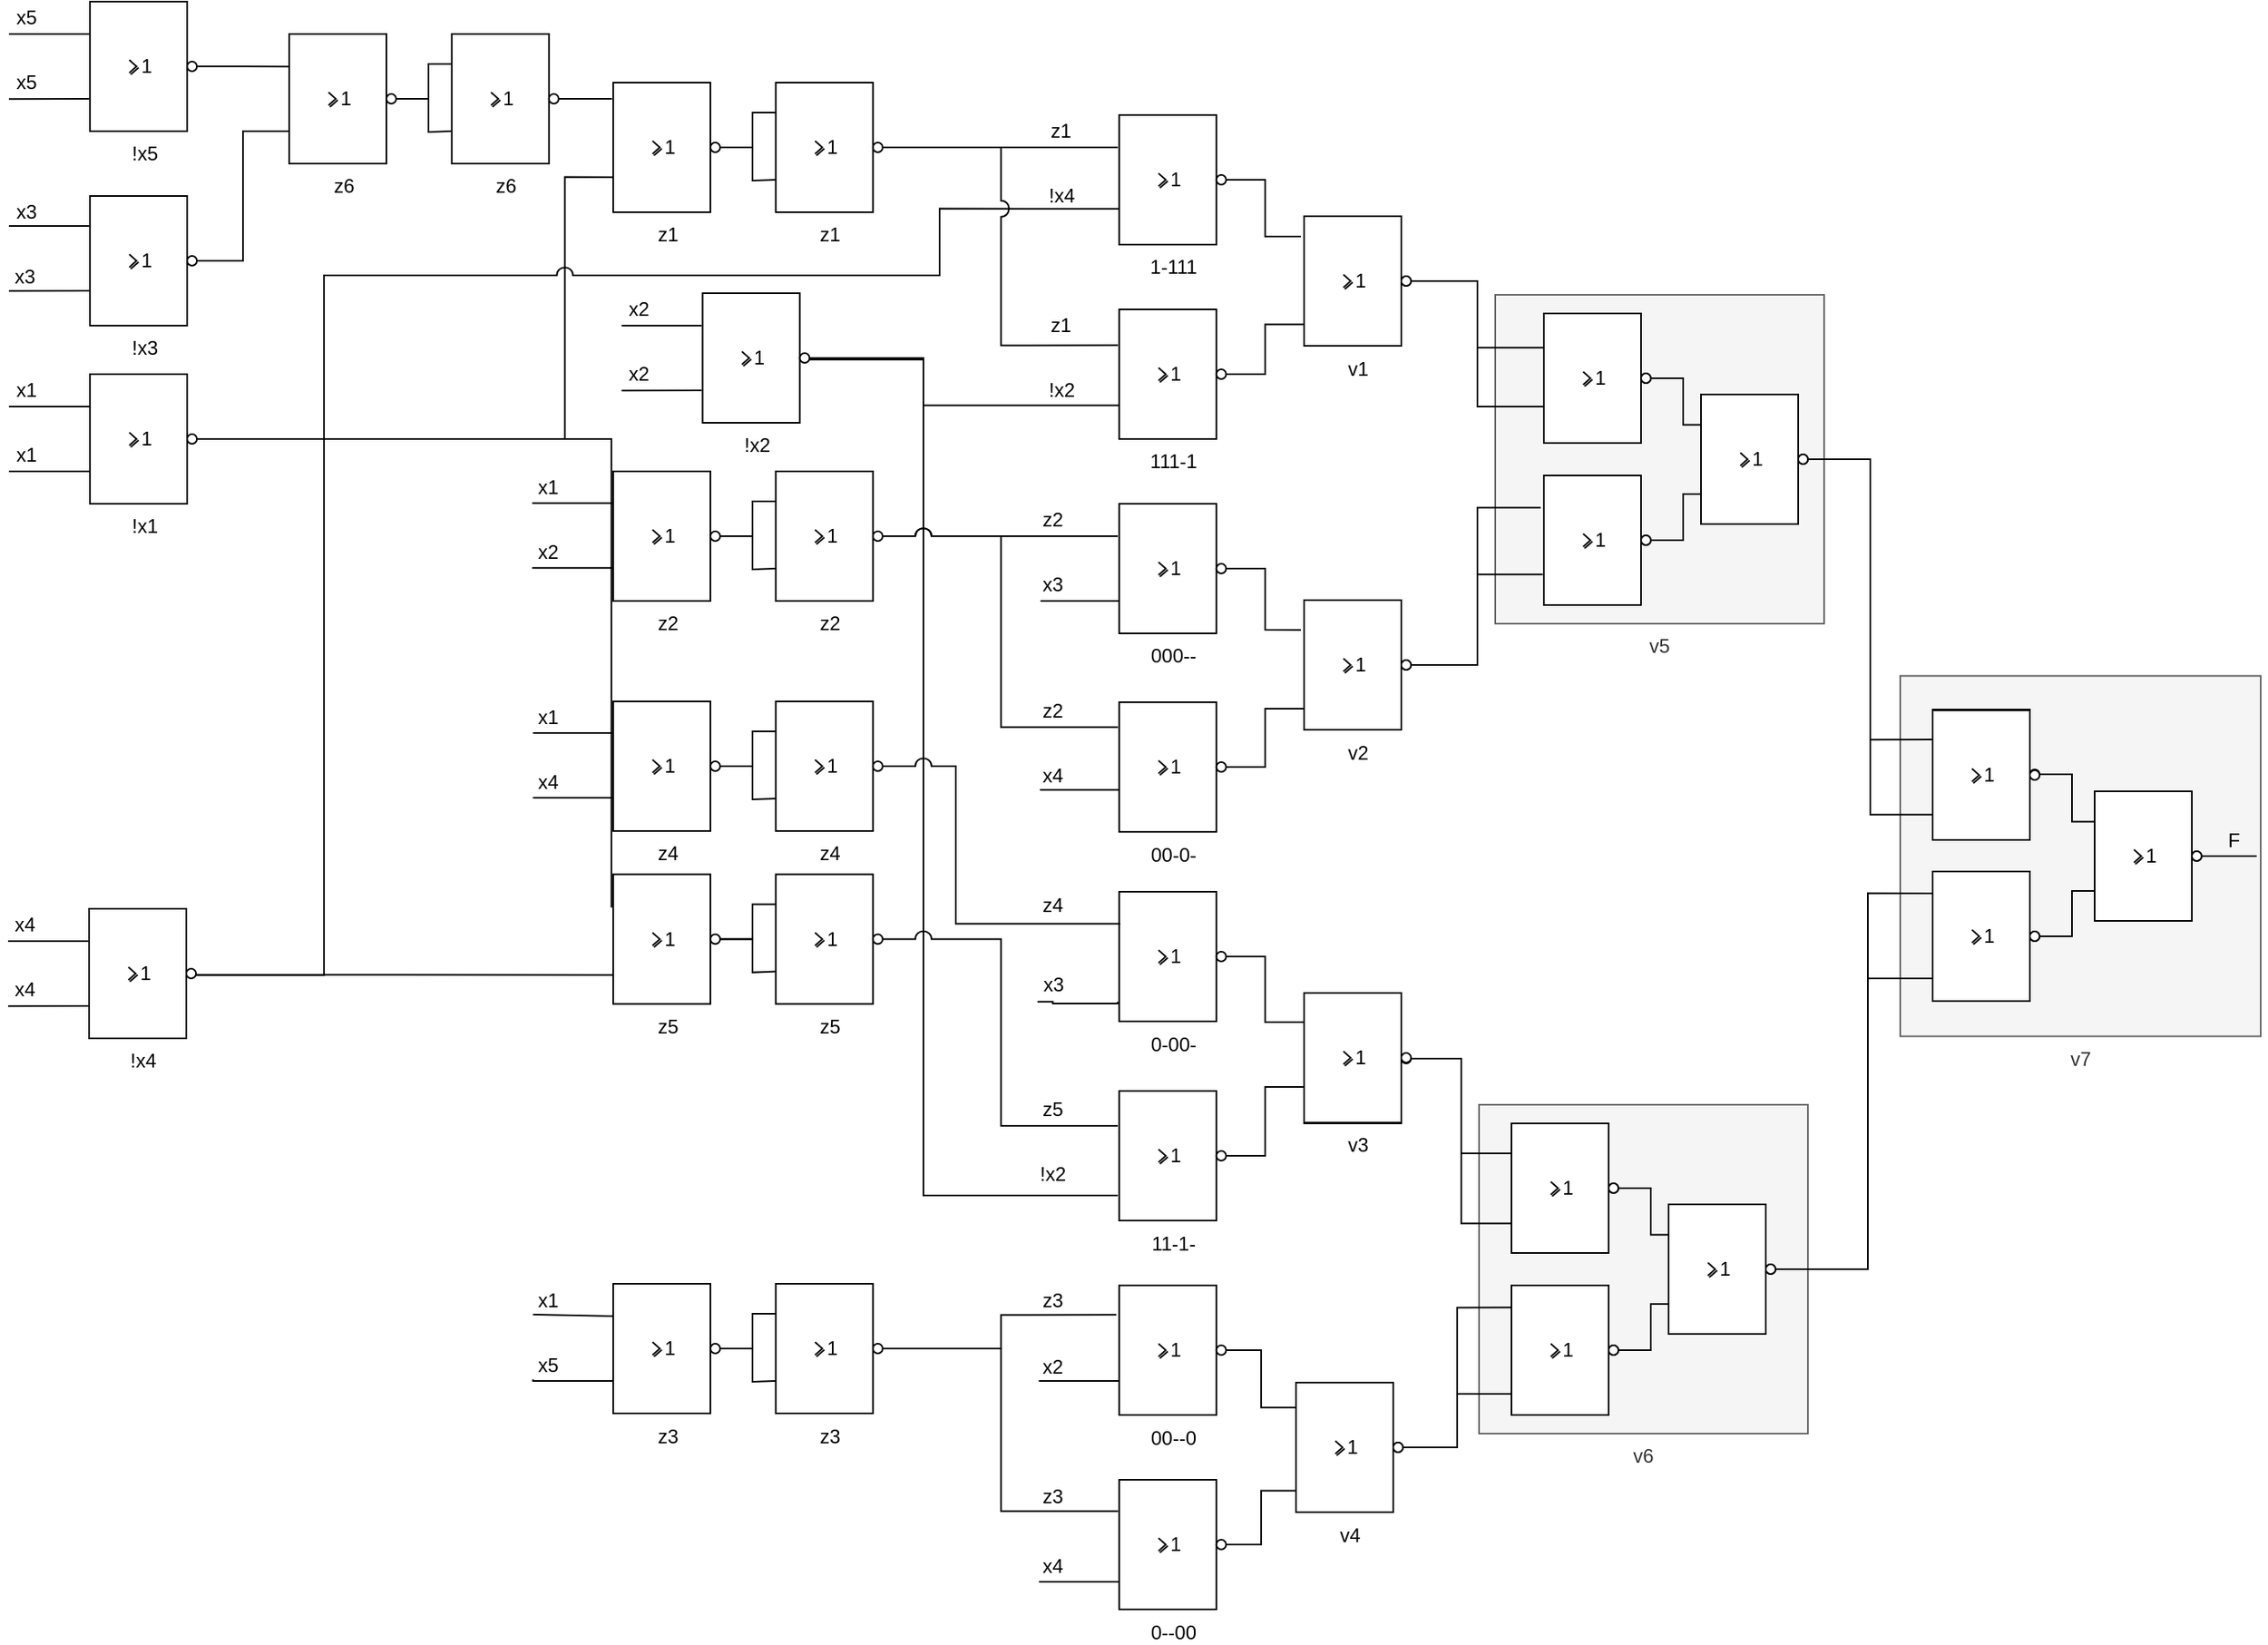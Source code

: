 <mxfile version="12.4.2" type="device" pages="1"><diagram id="nAmW9UyTiqPCp1huqP4M" name="Page-1"><mxGraphModel dx="2011" dy="2358" grid="1" gridSize="10" guides="1" tooltips="1" connect="1" arrows="1" fold="1" page="1" pageScale="1" pageWidth="827" pageHeight="1169" math="0" shadow="0"><root><mxCell id="0"/><mxCell id="1" parent="0"/><mxCell id="JnvSQck_bT0vdcgMFfWT-290" value="v5" style="whiteSpace=wrap;html=1;aspect=fixed;fillColor=#f5f5f5;strokeColor=#666666;fontColor=#333333;verticalAlign=top;labelPosition=center;verticalLabelPosition=bottom;align=center;" parent="1" vertex="1"><mxGeometry x="983" y="-909" width="203" height="203" as="geometry"/></mxCell><mxCell id="JnvSQck_bT0vdcgMFfWT-289" value="v6" style="whiteSpace=wrap;html=1;aspect=fixed;fillColor=#f5f5f5;strokeColor=#666666;fontColor=#333333;verticalAlign=top;labelPosition=center;verticalLabelPosition=bottom;align=center;" parent="1" vertex="1"><mxGeometry x="973" y="-409" width="203" height="203" as="geometry"/></mxCell><mxCell id="JnvSQck_bT0vdcgMFfWT-288" value="v7" style="whiteSpace=wrap;html=1;aspect=fixed;fillColor=#f5f5f5;strokeColor=#666666;fontColor=#333333;verticalAlign=top;labelPosition=center;verticalLabelPosition=bottom;align=center;" parent="1" vertex="1"><mxGeometry x="1233" y="-673.75" width="222.5" height="222.5" as="geometry"/></mxCell><mxCell id="qziYhwcTETzCIskbmNsy-12" style="edgeStyle=orthogonalEdgeStyle;rounded=0;orthogonalLoop=1;jettySize=auto;html=1;exitX=1;exitY=0.5;exitDx=0;exitDy=0;exitPerimeter=0;entryX=-0.002;entryY=0.729;entryDx=0;entryDy=0;entryPerimeter=0;endArrow=none;endFill=0;" parent="1" source="JnvSQck_bT0vdcgMFfWT-1" target="qziYhwcTETzCIskbmNsy-7" edge="1"><mxGeometry relative="1" as="geometry"><Array as="points"><mxPoint x="408.72" y="-820"/><mxPoint x="408.72" y="-982"/></Array></mxGeometry></mxCell><mxCell id="qziYhwcTETzCIskbmNsy-49" style="edgeStyle=orthogonalEdgeStyle;rounded=0;orthogonalLoop=1;jettySize=auto;html=1;exitX=1;exitY=0.5;exitDx=0;exitDy=0;exitPerimeter=0;entryX=-0.017;entryY=0.257;entryDx=0;entryDy=0;entryPerimeter=0;endArrow=none;endFill=0;jumpStyle=arc;jumpSize=10;" parent="1" source="JnvSQck_bT0vdcgMFfWT-1" target="qziYhwcTETzCIskbmNsy-32" edge="1"><mxGeometry relative="1" as="geometry"/></mxCell><mxCell id="JnvSQck_bT0vdcgMFfWT-1" value="!x1" style="verticalLabelPosition=bottom;shadow=0;dashed=0;align=center;html=1;verticalAlign=top;shape=mxgraph.electrical.iec_logic_gates.nor;" parent="1" vertex="1"><mxGeometry x="115.54" y="-860" width="66" height="80" as="geometry"/></mxCell><mxCell id="qziYhwcTETzCIskbmNsy-53" style="edgeStyle=orthogonalEdgeStyle;rounded=0;jumpStyle=arc;jumpSize=10;orthogonalLoop=1;jettySize=auto;html=1;entryX=0.032;entryY=0.741;entryDx=0;entryDy=0;entryPerimeter=0;endArrow=none;endFill=0;" parent="1" source="JnvSQck_bT0vdcgMFfWT-2" target="JnvSQck_bT0vdcgMFfWT-105" edge="1"><mxGeometry relative="1" as="geometry"><Array as="points"><mxPoint x="630" y="-869"/><mxPoint x="630" y="-841"/></Array></mxGeometry></mxCell><mxCell id="qziYhwcTETzCIskbmNsy-61" style="edgeStyle=orthogonalEdgeStyle;rounded=0;jumpStyle=arc;jumpSize=10;orthogonalLoop=1;jettySize=auto;html=1;entryX=-0.013;entryY=0.806;entryDx=0;entryDy=0;entryPerimeter=0;endArrow=none;endFill=0;" parent="1" source="JnvSQck_bT0vdcgMFfWT-2" target="JnvSQck_bT0vdcgMFfWT-128" edge="1"><mxGeometry relative="1" as="geometry"><Array as="points"><mxPoint x="630" y="-870"/><mxPoint x="630" y="-353"/></Array></mxGeometry></mxCell><mxCell id="JnvSQck_bT0vdcgMFfWT-2" value="!x2" style="verticalLabelPosition=bottom;shadow=0;dashed=0;align=center;html=1;verticalAlign=top;shape=mxgraph.electrical.iec_logic_gates.nor;" parent="1" vertex="1"><mxGeometry x="493.71" y="-910" width="66" height="80" as="geometry"/></mxCell><mxCell id="qziYhwcTETzCIskbmNsy-11" style="edgeStyle=orthogonalEdgeStyle;rounded=0;orthogonalLoop=1;jettySize=auto;html=1;entryX=0.003;entryY=0.75;entryDx=0;entryDy=0;entryPerimeter=0;endArrow=none;endFill=0;" parent="1" source="JnvSQck_bT0vdcgMFfWT-3" target="qziYhwcTETzCIskbmNsy-3" edge="1"><mxGeometry relative="1" as="geometry"/></mxCell><mxCell id="JnvSQck_bT0vdcgMFfWT-3" value="!x3" style="verticalLabelPosition=bottom;shadow=0;dashed=0;align=center;html=1;verticalAlign=top;shape=mxgraph.electrical.iec_logic_gates.nor;" parent="1" vertex="1"><mxGeometry x="115.54" y="-970" width="66" height="80" as="geometry"/></mxCell><mxCell id="qziYhwcTETzCIskbmNsy-48" style="edgeStyle=orthogonalEdgeStyle;rounded=0;orthogonalLoop=1;jettySize=auto;html=1;entryX=0.01;entryY=0.776;entryDx=0;entryDy=0;entryPerimeter=0;endArrow=none;endFill=0;" parent="1" source="JnvSQck_bT0vdcgMFfWT-4" target="qziYhwcTETzCIskbmNsy-32" edge="1"><mxGeometry relative="1" as="geometry"><Array as="points"><mxPoint x="309.72" y="-490"/></Array></mxGeometry></mxCell><mxCell id="qziYhwcTETzCIskbmNsy-51" style="edgeStyle=orthogonalEdgeStyle;rounded=0;jumpStyle=arc;jumpSize=10;orthogonalLoop=1;jettySize=auto;html=1;entryX=0.011;entryY=0.723;entryDx=0;entryDy=0;entryPerimeter=0;endArrow=none;endFill=0;" parent="1" source="JnvSQck_bT0vdcgMFfWT-4" target="JnvSQck_bT0vdcgMFfWT-99" edge="1"><mxGeometry relative="1" as="geometry"><Array as="points"><mxPoint x="260" y="-489"/><mxPoint x="260" y="-921"/><mxPoint x="640" y="-921"/><mxPoint x="640" y="-962"/></Array></mxGeometry></mxCell><mxCell id="JnvSQck_bT0vdcgMFfWT-4" value="!x4" style="verticalLabelPosition=bottom;shadow=0;dashed=0;align=center;html=1;verticalAlign=top;shape=mxgraph.electrical.iec_logic_gates.nor;" parent="1" vertex="1"><mxGeometry x="115.0" y="-530" width="66" height="80" as="geometry"/></mxCell><mxCell id="qziYhwcTETzCIskbmNsy-10" style="edgeStyle=orthogonalEdgeStyle;rounded=0;orthogonalLoop=1;jettySize=auto;html=1;entryX=0.004;entryY=0.251;entryDx=0;entryDy=0;entryPerimeter=0;endArrow=none;endFill=0;" parent="1" source="JnvSQck_bT0vdcgMFfWT-5" target="qziYhwcTETzCIskbmNsy-3" edge="1"><mxGeometry relative="1" as="geometry"/></mxCell><mxCell id="JnvSQck_bT0vdcgMFfWT-5" value="!x5" style="verticalLabelPosition=bottom;shadow=0;dashed=0;align=center;html=1;verticalAlign=top;shape=mxgraph.electrical.iec_logic_gates.nor;" parent="1" vertex="1"><mxGeometry x="115.54" y="-1090" width="66" height="80" as="geometry"/></mxCell><mxCell id="JnvSQck_bT0vdcgMFfWT-6" style="edgeStyle=orthogonalEdgeStyle;rounded=0;jumpStyle=arc;jumpSize=20;orthogonalLoop=1;jettySize=auto;html=1;endArrow=none;endFill=0;" parent="1" edge="1"><mxGeometry relative="1" as="geometry"><mxPoint x="65.54" y="-840" as="targetPoint"/><Array as="points"><mxPoint x="75.54" y="-840"/></Array><mxPoint x="115.54" y="-840" as="sourcePoint"/></mxGeometry></mxCell><mxCell id="JnvSQck_bT0vdcgMFfWT-7" value="x1" style="text;html=1;align=center;verticalAlign=middle;resizable=0;points=[];;autosize=1;" parent="1" vertex="1"><mxGeometry x="60.54" y="-860" width="30" height="20" as="geometry"/></mxCell><mxCell id="JnvSQck_bT0vdcgMFfWT-8" style="edgeStyle=orthogonalEdgeStyle;rounded=0;jumpStyle=arc;jumpSize=20;orthogonalLoop=1;jettySize=auto;html=1;endArrow=none;endFill=0;startArrow=none;startFill=0;" parent="1" edge="1"><mxGeometry relative="1" as="geometry"><mxPoint x="65.54" y="-800" as="targetPoint"/><mxPoint x="115.54" y="-800" as="sourcePoint"/><Array as="points"><mxPoint x="115.54" y="-800"/><mxPoint x="65.54" y="-800"/></Array></mxGeometry></mxCell><mxCell id="JnvSQck_bT0vdcgMFfWT-9" value="x1" style="text;html=1;align=center;verticalAlign=middle;resizable=0;points=[];;autosize=1;" parent="1" vertex="1"><mxGeometry x="60.54" y="-820" width="30" height="20" as="geometry"/></mxCell><mxCell id="JnvSQck_bT0vdcgMFfWT-10" style="edgeStyle=orthogonalEdgeStyle;rounded=0;jumpStyle=arc;jumpSize=20;orthogonalLoop=1;jettySize=auto;html=1;endArrow=none;endFill=0;" parent="1" edge="1"><mxGeometry relative="1" as="geometry"><mxPoint x="443.706" y="-889.941" as="targetPoint"/><Array as="points"><mxPoint x="453.53" y="-890"/></Array><mxPoint x="493.118" y="-889.941" as="sourcePoint"/></mxGeometry></mxCell><mxCell id="JnvSQck_bT0vdcgMFfWT-11" value="x2" style="text;html=1;align=center;verticalAlign=middle;resizable=0;points=[];;autosize=1;" parent="1" vertex="1"><mxGeometry x="438.53" y="-910" width="30" height="20" as="geometry"/></mxCell><mxCell id="JnvSQck_bT0vdcgMFfWT-12" style="edgeStyle=orthogonalEdgeStyle;rounded=0;jumpStyle=arc;jumpSize=20;orthogonalLoop=1;jettySize=auto;html=1;endArrow=none;endFill=0;startArrow=none;startFill=0;" parent="1" edge="1"><mxGeometry relative="1" as="geometry"><mxPoint x="443.706" y="-849.941" as="targetPoint"/><mxPoint x="493.118" y="-849.941" as="sourcePoint"/><Array as="points"><mxPoint x="493.53" y="-850"/><mxPoint x="443.53" y="-850"/></Array></mxGeometry></mxCell><mxCell id="JnvSQck_bT0vdcgMFfWT-13" value="x2" style="text;html=1;align=center;verticalAlign=middle;resizable=0;points=[];;autosize=1;" parent="1" vertex="1"><mxGeometry x="438.53" y="-870" width="30" height="20" as="geometry"/></mxCell><mxCell id="JnvSQck_bT0vdcgMFfWT-14" style="edgeStyle=orthogonalEdgeStyle;rounded=0;jumpStyle=arc;jumpSize=20;orthogonalLoop=1;jettySize=auto;html=1;endArrow=none;endFill=0;" parent="1" edge="1"><mxGeometry relative="1" as="geometry"><mxPoint x="65.536" y="-951.441" as="targetPoint"/><Array as="points"><mxPoint x="75.36" y="-951.5"/></Array><mxPoint x="114.948" y="-951.441" as="sourcePoint"/></mxGeometry></mxCell><mxCell id="JnvSQck_bT0vdcgMFfWT-15" value="x3" style="text;html=1;align=center;verticalAlign=middle;resizable=0;points=[];;autosize=1;" parent="1" vertex="1"><mxGeometry x="60.54" y="-970" width="30" height="20" as="geometry"/></mxCell><mxCell id="JnvSQck_bT0vdcgMFfWT-16" style="edgeStyle=orthogonalEdgeStyle;rounded=0;jumpStyle=arc;jumpSize=20;orthogonalLoop=1;jettySize=auto;html=1;endArrow=none;endFill=0;startArrow=none;startFill=0;" parent="1" edge="1"><mxGeometry relative="1" as="geometry"><mxPoint x="65.536" y="-911.441" as="targetPoint"/><mxPoint x="114.948" y="-911.441" as="sourcePoint"/><Array as="points"><mxPoint x="115.36" y="-911.5"/><mxPoint x="65.36" y="-911.5"/></Array></mxGeometry></mxCell><mxCell id="JnvSQck_bT0vdcgMFfWT-17" value="x3" style="text;html=1;align=center;verticalAlign=middle;resizable=0;points=[];;autosize=1;" parent="1" vertex="1"><mxGeometry x="60.36" y="-930" width="30" height="20" as="geometry"/></mxCell><mxCell id="JnvSQck_bT0vdcgMFfWT-18" style="edgeStyle=orthogonalEdgeStyle;rounded=0;jumpStyle=arc;jumpSize=20;orthogonalLoop=1;jettySize=auto;html=1;endArrow=none;endFill=0;" parent="1" edge="1"><mxGeometry relative="1" as="geometry"><mxPoint x="64.996" y="-509.941" as="targetPoint"/><Array as="points"><mxPoint x="74.82" y="-510"/></Array><mxPoint x="114.408" y="-509.941" as="sourcePoint"/></mxGeometry></mxCell><mxCell id="JnvSQck_bT0vdcgMFfWT-19" value="x4" style="text;html=1;align=center;verticalAlign=middle;resizable=0;points=[];;autosize=1;" parent="1" vertex="1"><mxGeometry x="60.0" y="-530" width="30" height="20" as="geometry"/></mxCell><mxCell id="JnvSQck_bT0vdcgMFfWT-20" style="edgeStyle=orthogonalEdgeStyle;rounded=0;jumpStyle=arc;jumpSize=20;orthogonalLoop=1;jettySize=auto;html=1;endArrow=none;endFill=0;startArrow=none;startFill=0;" parent="1" edge="1"><mxGeometry relative="1" as="geometry"><mxPoint x="64.996" y="-469.941" as="targetPoint"/><mxPoint x="114.408" y="-469.941" as="sourcePoint"/><Array as="points"><mxPoint x="114.82" y="-470"/><mxPoint x="64.82" y="-470"/></Array></mxGeometry></mxCell><mxCell id="JnvSQck_bT0vdcgMFfWT-21" value="x4" style="text;html=1;align=center;verticalAlign=middle;resizable=0;points=[];;autosize=1;" parent="1" vertex="1"><mxGeometry x="60.0" y="-490" width="30" height="20" as="geometry"/></mxCell><mxCell id="JnvSQck_bT0vdcgMFfWT-22" style="edgeStyle=orthogonalEdgeStyle;rounded=0;jumpStyle=arc;jumpSize=20;orthogonalLoop=1;jettySize=auto;html=1;endArrow=none;endFill=0;" parent="1" edge="1"><mxGeometry relative="1" as="geometry"><mxPoint x="65.536" y="-1069.941" as="targetPoint"/><Array as="points"><mxPoint x="75.36" y="-1070"/></Array><mxPoint x="114.948" y="-1069.941" as="sourcePoint"/></mxGeometry></mxCell><mxCell id="JnvSQck_bT0vdcgMFfWT-23" value="x5" style="text;html=1;align=center;verticalAlign=middle;resizable=0;points=[];;autosize=1;" parent="1" vertex="1"><mxGeometry x="60.54" y="-1090" width="30" height="20" as="geometry"/></mxCell><mxCell id="JnvSQck_bT0vdcgMFfWT-24" style="edgeStyle=orthogonalEdgeStyle;rounded=0;jumpStyle=arc;jumpSize=20;orthogonalLoop=1;jettySize=auto;html=1;endArrow=none;endFill=0;startArrow=none;startFill=0;" parent="1" edge="1"><mxGeometry relative="1" as="geometry"><mxPoint x="65.536" y="-1029.941" as="targetPoint"/><mxPoint x="114.948" y="-1029.941" as="sourcePoint"/><Array as="points"><mxPoint x="115.36" y="-1030"/><mxPoint x="65.36" y="-1030"/></Array></mxGeometry></mxCell><mxCell id="JnvSQck_bT0vdcgMFfWT-25" value="x5" style="text;html=1;align=center;verticalAlign=middle;resizable=0;points=[];;autosize=1;" parent="1" vertex="1"><mxGeometry x="60.54" y="-1050" width="30" height="20" as="geometry"/></mxCell><mxCell id="qziYhwcTETzCIskbmNsy-66" style="edgeStyle=orthogonalEdgeStyle;rounded=0;jumpStyle=arc;jumpSize=10;orthogonalLoop=1;jettySize=auto;html=1;entryX=-0.03;entryY=0.156;entryDx=0;entryDy=0;entryPerimeter=0;endArrow=none;endFill=0;" parent="1" source="JnvSQck_bT0vdcgMFfWT-99" target="JnvSQck_bT0vdcgMFfWT-297" edge="1"><mxGeometry relative="1" as="geometry"/></mxCell><mxCell id="JnvSQck_bT0vdcgMFfWT-99" value="1-111" style="verticalLabelPosition=bottom;shadow=0;dashed=0;align=center;html=1;verticalAlign=top;shape=mxgraph.electrical.iec_logic_gates.nor;" parent="1" vertex="1"><mxGeometry x="750.86" y="-1020" width="66" height="80" as="geometry"/></mxCell><mxCell id="JnvSQck_bT0vdcgMFfWT-101" value="!x4" style="text;html=1;align=center;verticalAlign=middle;resizable=0;points=[];;autosize=1;" parent="1" vertex="1"><mxGeometry x="700" y="-980" width="30" height="20" as="geometry"/></mxCell><mxCell id="qziYhwcTETzCIskbmNsy-67" style="edgeStyle=orthogonalEdgeStyle;rounded=0;jumpStyle=arc;jumpSize=10;orthogonalLoop=1;jettySize=auto;html=1;entryX=0.013;entryY=0.835;entryDx=0;entryDy=0;entryPerimeter=0;endArrow=none;endFill=0;" parent="1" source="JnvSQck_bT0vdcgMFfWT-105" target="JnvSQck_bT0vdcgMFfWT-297" edge="1"><mxGeometry relative="1" as="geometry"/></mxCell><mxCell id="JnvSQck_bT0vdcgMFfWT-105" value="111-1" style="verticalLabelPosition=bottom;shadow=0;dashed=0;align=center;html=1;verticalAlign=top;shape=mxgraph.electrical.iec_logic_gates.nor;" parent="1" vertex="1"><mxGeometry x="750.86" y="-900" width="66" height="80" as="geometry"/></mxCell><mxCell id="JnvSQck_bT0vdcgMFfWT-107" value="!x2" style="text;html=1;align=center;verticalAlign=middle;resizable=0;points=[];;autosize=1;" parent="1" vertex="1"><mxGeometry x="700" y="-860" width="30" height="20" as="geometry"/></mxCell><mxCell id="qziYhwcTETzCIskbmNsy-68" style="edgeStyle=orthogonalEdgeStyle;rounded=0;jumpStyle=arc;jumpSize=10;orthogonalLoop=1;jettySize=auto;html=1;entryX=-0.03;entryY=0.229;entryDx=0;entryDy=0;entryPerimeter=0;endArrow=none;endFill=0;" parent="1" source="JnvSQck_bT0vdcgMFfWT-114" target="JnvSQck_bT0vdcgMFfWT-301" edge="1"><mxGeometry relative="1" as="geometry"/></mxCell><mxCell id="JnvSQck_bT0vdcgMFfWT-114" value="000--" style="verticalLabelPosition=bottom;shadow=0;dashed=0;align=center;html=1;verticalAlign=top;shape=mxgraph.electrical.iec_logic_gates.nor;" parent="1" vertex="1"><mxGeometry x="750.86" y="-780" width="66" height="80" as="geometry"/></mxCell><mxCell id="qziYhwcTETzCIskbmNsy-69" style="edgeStyle=orthogonalEdgeStyle;rounded=0;jumpStyle=arc;jumpSize=10;orthogonalLoop=1;jettySize=auto;html=1;entryX=0.013;entryY=0.837;entryDx=0;entryDy=0;entryPerimeter=0;endArrow=none;endFill=0;" parent="1" source="JnvSQck_bT0vdcgMFfWT-120" target="JnvSQck_bT0vdcgMFfWT-301" edge="1"><mxGeometry relative="1" as="geometry"/></mxCell><mxCell id="JnvSQck_bT0vdcgMFfWT-120" value="00-0-" style="verticalLabelPosition=bottom;shadow=0;dashed=0;align=center;html=1;verticalAlign=top;shape=mxgraph.electrical.iec_logic_gates.nor;" parent="1" vertex="1"><mxGeometry x="750.86" y="-657.5" width="66" height="80" as="geometry"/></mxCell><mxCell id="qziYhwcTETzCIskbmNsy-70" style="edgeStyle=orthogonalEdgeStyle;rounded=0;jumpStyle=arc;jumpSize=10;orthogonalLoop=1;jettySize=auto;html=1;entryX=0.076;entryY=0.225;entryDx=0;entryDy=0;entryPerimeter=0;endArrow=none;endFill=0;" parent="1" source="JnvSQck_bT0vdcgMFfWT-124" target="JnvSQck_bT0vdcgMFfWT-306" edge="1"><mxGeometry relative="1" as="geometry"/></mxCell><mxCell id="JnvSQck_bT0vdcgMFfWT-124" value="0-00-" style="verticalLabelPosition=bottom;shadow=0;dashed=0;align=center;html=1;verticalAlign=top;shape=mxgraph.electrical.iec_logic_gates.nor;" parent="1" vertex="1"><mxGeometry x="750.86" y="-540.5" width="66" height="80" as="geometry"/></mxCell><mxCell id="qziYhwcTETzCIskbmNsy-71" style="edgeStyle=orthogonalEdgeStyle;rounded=0;jumpStyle=arc;jumpSize=10;orthogonalLoop=1;jettySize=auto;html=1;entryX=0.076;entryY=0.725;entryDx=0;entryDy=0;entryPerimeter=0;endArrow=none;endFill=0;" parent="1" source="JnvSQck_bT0vdcgMFfWT-128" target="JnvSQck_bT0vdcgMFfWT-306" edge="1"><mxGeometry relative="1" as="geometry"/></mxCell><mxCell id="JnvSQck_bT0vdcgMFfWT-128" value="11-1-" style="verticalLabelPosition=bottom;shadow=0;dashed=0;align=center;html=1;verticalAlign=top;shape=mxgraph.electrical.iec_logic_gates.nor;" parent="1" vertex="1"><mxGeometry x="750.86" y="-417.5" width="66" height="80" as="geometry"/></mxCell><mxCell id="qziYhwcTETzCIskbmNsy-72" style="edgeStyle=orthogonalEdgeStyle;rounded=0;jumpStyle=arc;jumpSize=10;orthogonalLoop=1;jettySize=auto;html=1;entryX=0.002;entryY=0.192;entryDx=0;entryDy=0;entryPerimeter=0;endArrow=none;endFill=0;" parent="1" source="JnvSQck_bT0vdcgMFfWT-132" target="JnvSQck_bT0vdcgMFfWT-309" edge="1"><mxGeometry relative="1" as="geometry"/></mxCell><mxCell id="JnvSQck_bT0vdcgMFfWT-132" value="00--0" style="verticalLabelPosition=bottom;shadow=0;dashed=0;align=center;html=1;verticalAlign=top;shape=mxgraph.electrical.iec_logic_gates.nor;" parent="1" vertex="1"><mxGeometry x="750.86" y="-297.5" width="66" height="80" as="geometry"/></mxCell><mxCell id="qziYhwcTETzCIskbmNsy-73" style="edgeStyle=orthogonalEdgeStyle;rounded=0;jumpStyle=arc;jumpSize=10;orthogonalLoop=1;jettySize=auto;html=1;entryX=0.024;entryY=0.835;entryDx=0;entryDy=0;entryPerimeter=0;endArrow=none;endFill=0;" parent="1" source="JnvSQck_bT0vdcgMFfWT-136" target="JnvSQck_bT0vdcgMFfWT-309" edge="1"><mxGeometry relative="1" as="geometry"/></mxCell><mxCell id="JnvSQck_bT0vdcgMFfWT-136" value="0--00" style="verticalLabelPosition=bottom;shadow=0;dashed=0;align=center;html=1;verticalAlign=top;shape=mxgraph.electrical.iec_logic_gates.nor;" parent="1" vertex="1"><mxGeometry x="750.86" y="-177.5" width="66" height="80" as="geometry"/></mxCell><mxCell id="JnvSQck_bT0vdcgMFfWT-150" value="x3" style="text;html=1;strokeColor=none;fillColor=none;align=center;verticalAlign=middle;whiteSpace=wrap;rounded=0;" parent="1" vertex="1"><mxGeometry x="690" y="-740" width="40" height="20" as="geometry"/></mxCell><mxCell id="JnvSQck_bT0vdcgMFfWT-151" value="z2" style="text;html=1;strokeColor=none;fillColor=none;align=center;verticalAlign=middle;whiteSpace=wrap;rounded=0;" parent="1" vertex="1"><mxGeometry x="690" y="-780" width="40" height="20" as="geometry"/></mxCell><mxCell id="JnvSQck_bT0vdcgMFfWT-152" value="z1" style="text;html=1;strokeColor=none;fillColor=none;align=center;verticalAlign=middle;whiteSpace=wrap;rounded=0;" parent="1" vertex="1"><mxGeometry x="695" y="-900" width="40" height="20" as="geometry"/></mxCell><mxCell id="JnvSQck_bT0vdcgMFfWT-153" value="z1" style="text;html=1;strokeColor=none;fillColor=none;align=center;verticalAlign=middle;whiteSpace=wrap;rounded=0;" parent="1" vertex="1"><mxGeometry x="695" y="-1020" width="40" height="20" as="geometry"/></mxCell><mxCell id="JnvSQck_bT0vdcgMFfWT-154" value="z2" style="text;html=1;strokeColor=none;fillColor=none;align=center;verticalAlign=middle;whiteSpace=wrap;rounded=0;" parent="1" vertex="1"><mxGeometry x="690" y="-662.5" width="40" height="20" as="geometry"/></mxCell><mxCell id="JnvSQck_bT0vdcgMFfWT-156" value="x4" style="text;html=1;strokeColor=none;fillColor=none;align=center;verticalAlign=middle;whiteSpace=wrap;rounded=0;" parent="1" vertex="1"><mxGeometry x="690" y="-622.5" width="40" height="20" as="geometry"/></mxCell><mxCell id="JnvSQck_bT0vdcgMFfWT-158" value="z4" style="text;html=1;strokeColor=none;fillColor=none;align=center;verticalAlign=middle;whiteSpace=wrap;rounded=0;" parent="1" vertex="1"><mxGeometry x="690" y="-542.5" width="40" height="20" as="geometry"/></mxCell><mxCell id="JnvSQck_bT0vdcgMFfWT-160" value="x3" style="text;html=1;align=center;verticalAlign=middle;resizable=0;points=[];;autosize=1;" parent="1" vertex="1"><mxGeometry x="695" y="-493" width="30" height="20" as="geometry"/></mxCell><mxCell id="JnvSQck_bT0vdcgMFfWT-162" value="z5" style="text;html=1;strokeColor=none;fillColor=none;align=center;verticalAlign=middle;whiteSpace=wrap;rounded=0;" parent="1" vertex="1"><mxGeometry x="690" y="-416.5" width="40" height="20" as="geometry"/></mxCell><mxCell id="JnvSQck_bT0vdcgMFfWT-164" value="!x2" style="text;html=1;strokeColor=none;fillColor=none;align=center;verticalAlign=middle;whiteSpace=wrap;rounded=0;" parent="1" vertex="1"><mxGeometry x="690" y="-376" width="40" height="20" as="geometry"/></mxCell><mxCell id="JnvSQck_bT0vdcgMFfWT-167" value="z3" style="text;html=1;strokeColor=none;fillColor=none;align=center;verticalAlign=middle;whiteSpace=wrap;rounded=0;" parent="1" vertex="1"><mxGeometry x="690" y="-298.5" width="40" height="20" as="geometry"/></mxCell><mxCell id="JnvSQck_bT0vdcgMFfWT-168" value="z3" style="text;html=1;strokeColor=none;fillColor=none;align=center;verticalAlign=middle;whiteSpace=wrap;rounded=0;" parent="1" vertex="1"><mxGeometry x="690" y="-177.5" width="40" height="20" as="geometry"/></mxCell><mxCell id="JnvSQck_bT0vdcgMFfWT-170" value="x4" style="text;html=1;strokeColor=none;fillColor=none;align=center;verticalAlign=middle;whiteSpace=wrap;rounded=0;" parent="1" vertex="1"><mxGeometry x="690" y="-134.5" width="40" height="20" as="geometry"/></mxCell><mxCell id="JnvSQck_bT0vdcgMFfWT-172" value="x2" style="text;html=1;strokeColor=none;fillColor=none;align=center;verticalAlign=middle;whiteSpace=wrap;rounded=0;" parent="1" vertex="1"><mxGeometry x="690" y="-257.5" width="40" height="20" as="geometry"/></mxCell><mxCell id="JnvSQck_bT0vdcgMFfWT-261" style="edgeStyle=orthogonalEdgeStyle;rounded=0;jumpStyle=arc;jumpSize=14;orthogonalLoop=1;jettySize=auto;html=1;entryX=0.007;entryY=0.264;entryDx=0;entryDy=0;entryPerimeter=0;startArrow=none;startFill=0;endArrow=none;endFill=0;" parent="1" source="JnvSQck_bT0vdcgMFfWT-214" target="JnvSQck_bT0vdcgMFfWT-240" edge="1"><mxGeometry relative="1" as="geometry"/></mxCell><mxCell id="JnvSQck_bT0vdcgMFfWT-262" style="edgeStyle=orthogonalEdgeStyle;rounded=0;jumpStyle=arc;jumpSize=14;orthogonalLoop=1;jettySize=auto;html=1;entryX=0;entryY=0.719;entryDx=0;entryDy=0;entryPerimeter=0;startArrow=none;startFill=0;endArrow=none;endFill=0;" parent="1" source="JnvSQck_bT0vdcgMFfWT-214" target="JnvSQck_bT0vdcgMFfWT-240" edge="1"><mxGeometry relative="1" as="geometry"/></mxCell><mxCell id="JnvSQck_bT0vdcgMFfWT-214" value="" style="verticalLabelPosition=bottom;shadow=0;dashed=0;align=center;html=1;verticalAlign=top;shape=mxgraph.electrical.iec_logic_gates.nand;" parent="1" vertex="1"><mxGeometry x="865" y="-957.5" width="66" height="80" as="geometry"/></mxCell><mxCell id="JnvSQck_bT0vdcgMFfWT-263" style="edgeStyle=orthogonalEdgeStyle;rounded=0;jumpStyle=arc;jumpSize=14;orthogonalLoop=1;jettySize=auto;html=1;entryX=-0.029;entryY=0.249;entryDx=0;entryDy=0;entryPerimeter=0;startArrow=none;startFill=0;endArrow=none;endFill=0;" parent="1" source="JnvSQck_bT0vdcgMFfWT-223" target="JnvSQck_bT0vdcgMFfWT-242" edge="1"><mxGeometry relative="1" as="geometry"/></mxCell><mxCell id="JnvSQck_bT0vdcgMFfWT-264" style="edgeStyle=orthogonalEdgeStyle;rounded=0;jumpStyle=arc;jumpSize=14;orthogonalLoop=1;jettySize=auto;html=1;entryX=-0.011;entryY=0.764;entryDx=0;entryDy=0;entryPerimeter=0;startArrow=none;startFill=0;endArrow=none;endFill=0;" parent="1" source="JnvSQck_bT0vdcgMFfWT-223" target="JnvSQck_bT0vdcgMFfWT-242" edge="1"><mxGeometry relative="1" as="geometry"/></mxCell><mxCell id="JnvSQck_bT0vdcgMFfWT-223" value="" style="verticalLabelPosition=bottom;shadow=0;dashed=0;align=center;html=1;verticalAlign=top;shape=mxgraph.electrical.iec_logic_gates.nand;" parent="1" vertex="1"><mxGeometry x="865" y="-720.5" width="66" height="80" as="geometry"/></mxCell><mxCell id="JnvSQck_bT0vdcgMFfWT-266" style="edgeStyle=orthogonalEdgeStyle;rounded=0;jumpStyle=arc;jumpSize=14;orthogonalLoop=1;jettySize=auto;html=1;entryX=0.007;entryY=0.231;entryDx=0;entryDy=0;entryPerimeter=0;startArrow=none;startFill=0;endArrow=none;endFill=0;" parent="1" source="JnvSQck_bT0vdcgMFfWT-228" target="JnvSQck_bT0vdcgMFfWT-235" edge="1"><mxGeometry relative="1" as="geometry"/></mxCell><mxCell id="JnvSQck_bT0vdcgMFfWT-267" style="edgeStyle=orthogonalEdgeStyle;rounded=0;jumpStyle=arc;jumpSize=14;orthogonalLoop=1;jettySize=auto;html=1;entryX=-0.007;entryY=0.772;entryDx=0;entryDy=0;entryPerimeter=0;startArrow=none;startFill=0;endArrow=none;endFill=0;" parent="1" source="JnvSQck_bT0vdcgMFfWT-228" target="JnvSQck_bT0vdcgMFfWT-235" edge="1"><mxGeometry relative="1" as="geometry"/></mxCell><mxCell id="JnvSQck_bT0vdcgMFfWT-228" value="" style="verticalLabelPosition=bottom;shadow=0;dashed=0;align=center;html=1;verticalAlign=top;shape=mxgraph.electrical.iec_logic_gates.nand;" parent="1" vertex="1"><mxGeometry x="865" y="-477.5" width="66" height="80" as="geometry"/></mxCell><mxCell id="JnvSQck_bT0vdcgMFfWT-268" style="edgeStyle=orthogonalEdgeStyle;rounded=0;jumpStyle=arc;jumpSize=14;orthogonalLoop=1;jettySize=auto;html=1;entryX=0;entryY=0.171;entryDx=0;entryDy=0;entryPerimeter=0;startArrow=none;startFill=0;endArrow=none;endFill=0;" parent="1" source="JnvSQck_bT0vdcgMFfWT-233" target="JnvSQck_bT0vdcgMFfWT-237" edge="1"><mxGeometry relative="1" as="geometry"/></mxCell><mxCell id="JnvSQck_bT0vdcgMFfWT-269" style="edgeStyle=orthogonalEdgeStyle;rounded=0;jumpStyle=arc;jumpSize=14;orthogonalLoop=1;jettySize=auto;html=1;entryX=0.007;entryY=0.838;entryDx=0;entryDy=0;entryPerimeter=0;startArrow=none;startFill=0;endArrow=none;endFill=0;" parent="1" source="JnvSQck_bT0vdcgMFfWT-233" target="JnvSQck_bT0vdcgMFfWT-237" edge="1"><mxGeometry relative="1" as="geometry"/></mxCell><mxCell id="JnvSQck_bT0vdcgMFfWT-233" value="" style="verticalLabelPosition=bottom;shadow=0;dashed=0;align=center;html=1;verticalAlign=top;shape=mxgraph.electrical.iec_logic_gates.nand;" parent="1" vertex="1"><mxGeometry x="860" y="-237.5" width="66" height="80" as="geometry"/></mxCell><mxCell id="JnvSQck_bT0vdcgMFfWT-234" style="edgeStyle=orthogonalEdgeStyle;rounded=0;jumpStyle=arc;jumpSize=14;orthogonalLoop=1;jettySize=auto;html=1;entryX=-0.001;entryY=0.235;entryDx=0;entryDy=0;entryPerimeter=0;startArrow=none;startFill=0;endArrow=none;endFill=0;" parent="1" source="JnvSQck_bT0vdcgMFfWT-235" target="JnvSQck_bT0vdcgMFfWT-238" edge="1"><mxGeometry relative="1" as="geometry"/></mxCell><mxCell id="JnvSQck_bT0vdcgMFfWT-235" value="" style="verticalLabelPosition=bottom;shadow=0;dashed=0;align=center;html=1;verticalAlign=top;shape=mxgraph.electrical.iec_logic_gates.nand;" parent="1" vertex="1"><mxGeometry x="993" y="-397.5" width="66" height="80" as="geometry"/></mxCell><mxCell id="JnvSQck_bT0vdcgMFfWT-236" style="edgeStyle=orthogonalEdgeStyle;rounded=0;jumpStyle=arc;jumpSize=14;orthogonalLoop=1;jettySize=auto;html=1;entryX=0.009;entryY=0.769;entryDx=0;entryDy=0;entryPerimeter=0;startArrow=none;startFill=0;endArrow=none;endFill=0;" parent="1" source="JnvSQck_bT0vdcgMFfWT-237" target="JnvSQck_bT0vdcgMFfWT-238" edge="1"><mxGeometry relative="1" as="geometry"/></mxCell><mxCell id="JnvSQck_bT0vdcgMFfWT-237" value="" style="verticalLabelPosition=bottom;shadow=0;dashed=0;align=center;html=1;verticalAlign=top;shape=mxgraph.electrical.iec_logic_gates.nand;" parent="1" vertex="1"><mxGeometry x="993" y="-297.5" width="66" height="80" as="geometry"/></mxCell><mxCell id="JnvSQck_bT0vdcgMFfWT-277" style="edgeStyle=orthogonalEdgeStyle;rounded=0;jumpStyle=arc;jumpSize=14;orthogonalLoop=1;jettySize=auto;html=1;entryX=-0.006;entryY=0.168;entryDx=0;entryDy=0;entryPerimeter=0;startArrow=none;startFill=0;endArrow=none;endFill=0;" parent="1" source="JnvSQck_bT0vdcgMFfWT-238" target="JnvSQck_bT0vdcgMFfWT-273" edge="1"><mxGeometry relative="1" as="geometry"><Array as="points"><mxPoint x="1213" y="-307"/><mxPoint x="1213" y="-540"/></Array></mxGeometry></mxCell><mxCell id="JnvSQck_bT0vdcgMFfWT-278" style="edgeStyle=orthogonalEdgeStyle;rounded=0;jumpStyle=arc;jumpSize=14;orthogonalLoop=1;jettySize=auto;html=1;entryX=0.002;entryY=0.825;entryDx=0;entryDy=0;entryPerimeter=0;startArrow=none;startFill=0;endArrow=none;endFill=0;" parent="1" source="JnvSQck_bT0vdcgMFfWT-238" target="JnvSQck_bT0vdcgMFfWT-273" edge="1"><mxGeometry relative="1" as="geometry"><Array as="points"><mxPoint x="1213" y="-307"/><mxPoint x="1213" y="-487"/></Array></mxGeometry></mxCell><mxCell id="JnvSQck_bT0vdcgMFfWT-238" value="" style="verticalLabelPosition=bottom;shadow=0;dashed=0;align=center;html=1;verticalAlign=top;shape=mxgraph.electrical.iec_logic_gates.nand;" parent="1" vertex="1"><mxGeometry x="1090" y="-347.5" width="66" height="80" as="geometry"/></mxCell><mxCell id="JnvSQck_bT0vdcgMFfWT-239" style="edgeStyle=orthogonalEdgeStyle;rounded=0;jumpStyle=arc;jumpSize=14;orthogonalLoop=1;jettySize=auto;html=1;entryX=-0.001;entryY=0.235;entryDx=0;entryDy=0;entryPerimeter=0;startArrow=none;startFill=0;endArrow=none;endFill=0;" parent="1" source="JnvSQck_bT0vdcgMFfWT-240" target="JnvSQck_bT0vdcgMFfWT-243" edge="1"><mxGeometry relative="1" as="geometry"/></mxCell><mxCell id="JnvSQck_bT0vdcgMFfWT-240" value="" style="verticalLabelPosition=bottom;shadow=0;dashed=0;align=center;html=1;verticalAlign=top;shape=mxgraph.electrical.iec_logic_gates.nand;" parent="1" vertex="1"><mxGeometry x="1013" y="-897.5" width="66" height="80" as="geometry"/></mxCell><mxCell id="JnvSQck_bT0vdcgMFfWT-241" style="edgeStyle=orthogonalEdgeStyle;rounded=0;jumpStyle=arc;jumpSize=14;orthogonalLoop=1;jettySize=auto;html=1;entryX=0.009;entryY=0.769;entryDx=0;entryDy=0;entryPerimeter=0;startArrow=none;startFill=0;endArrow=none;endFill=0;" parent="1" source="JnvSQck_bT0vdcgMFfWT-242" target="JnvSQck_bT0vdcgMFfWT-243" edge="1"><mxGeometry relative="1" as="geometry"/></mxCell><mxCell id="JnvSQck_bT0vdcgMFfWT-242" value="" style="verticalLabelPosition=bottom;shadow=0;dashed=0;align=center;html=1;verticalAlign=top;shape=mxgraph.electrical.iec_logic_gates.nand;" parent="1" vertex="1"><mxGeometry x="1013" y="-797.5" width="66" height="80" as="geometry"/></mxCell><mxCell id="JnvSQck_bT0vdcgMFfWT-275" style="edgeStyle=orthogonalEdgeStyle;rounded=0;jumpStyle=arc;jumpSize=14;orthogonalLoop=1;jettySize=auto;html=1;entryX=0.006;entryY=0.232;entryDx=0;entryDy=0;entryPerimeter=0;startArrow=none;startFill=0;endArrow=none;endFill=0;" parent="1" source="JnvSQck_bT0vdcgMFfWT-243" target="JnvSQck_bT0vdcgMFfWT-271" edge="1"><mxGeometry relative="1" as="geometry"/></mxCell><mxCell id="JnvSQck_bT0vdcgMFfWT-276" style="edgeStyle=orthogonalEdgeStyle;rounded=0;jumpStyle=arc;jumpSize=14;orthogonalLoop=1;jettySize=auto;html=1;entryX=-0.006;entryY=0.811;entryDx=0;entryDy=0;entryPerimeter=0;startArrow=none;startFill=0;endArrow=none;endFill=0;" parent="1" source="JnvSQck_bT0vdcgMFfWT-243" target="JnvSQck_bT0vdcgMFfWT-271" edge="1"><mxGeometry relative="1" as="geometry"/></mxCell><mxCell id="JnvSQck_bT0vdcgMFfWT-243" value="" style="verticalLabelPosition=bottom;shadow=0;dashed=0;align=center;html=1;verticalAlign=top;shape=mxgraph.electrical.iec_logic_gates.nand;" parent="1" vertex="1"><mxGeometry x="1110" y="-847.5" width="66" height="80" as="geometry"/></mxCell><mxCell id="JnvSQck_bT0vdcgMFfWT-270" style="edgeStyle=orthogonalEdgeStyle;rounded=0;jumpStyle=arc;jumpSize=14;orthogonalLoop=1;jettySize=auto;html=1;entryX=-0.001;entryY=0.235;entryDx=0;entryDy=0;entryPerimeter=0;startArrow=none;startFill=0;endArrow=none;endFill=0;" parent="1" source="JnvSQck_bT0vdcgMFfWT-271" target="JnvSQck_bT0vdcgMFfWT-274" edge="1"><mxGeometry relative="1" as="geometry"/></mxCell><mxCell id="JnvSQck_bT0vdcgMFfWT-271" value="" style="verticalLabelPosition=bottom;shadow=0;dashed=0;align=center;html=1;verticalAlign=top;shape=mxgraph.electrical.iec_logic_gates.nand;" parent="1" vertex="1"><mxGeometry x="1253" y="-653" width="66" height="80" as="geometry"/></mxCell><mxCell id="JnvSQck_bT0vdcgMFfWT-272" style="edgeStyle=orthogonalEdgeStyle;rounded=0;jumpStyle=arc;jumpSize=14;orthogonalLoop=1;jettySize=auto;html=1;entryX=0.009;entryY=0.769;entryDx=0;entryDy=0;entryPerimeter=0;startArrow=none;startFill=0;endArrow=none;endFill=0;" parent="1" source="JnvSQck_bT0vdcgMFfWT-273" target="JnvSQck_bT0vdcgMFfWT-274" edge="1"><mxGeometry relative="1" as="geometry"/></mxCell><mxCell id="JnvSQck_bT0vdcgMFfWT-273" value="" style="verticalLabelPosition=bottom;shadow=0;dashed=0;align=center;html=1;verticalAlign=top;shape=mxgraph.electrical.iec_logic_gates.nand;" parent="1" vertex="1"><mxGeometry x="1253" y="-553" width="66" height="80" as="geometry"/></mxCell><mxCell id="JnvSQck_bT0vdcgMFfWT-286" style="edgeStyle=orthogonalEdgeStyle;rounded=0;jumpStyle=arc;jumpSize=14;orthogonalLoop=1;jettySize=auto;html=1;exitX=1;exitY=0.5;exitDx=0;exitDy=0;exitPerimeter=0;startArrow=none;startFill=0;endArrow=none;endFill=0;" parent="1" source="JnvSQck_bT0vdcgMFfWT-274" edge="1"><mxGeometry relative="1" as="geometry"><mxPoint x="1452.977" y="-562.558" as="targetPoint"/></mxGeometry></mxCell><mxCell id="JnvSQck_bT0vdcgMFfWT-274" value="" style="verticalLabelPosition=bottom;shadow=0;dashed=0;align=center;html=1;verticalAlign=top;shape=mxgraph.electrical.iec_logic_gates.nand;" parent="1" vertex="1"><mxGeometry x="1353" y="-602.5" width="66" height="80" as="geometry"/></mxCell><mxCell id="JnvSQck_bT0vdcgMFfWT-287" value="F" style="text;html=1;strokeColor=none;fillColor=none;align=center;verticalAlign=middle;whiteSpace=wrap;rounded=0;" parent="1" vertex="1"><mxGeometry x="1419" y="-582.5" width="40" height="20" as="geometry"/></mxCell><mxCell id="JnvSQck_bT0vdcgMFfWT-297" value="v1" style="verticalLabelPosition=bottom;shadow=0;dashed=0;align=center;html=1;verticalAlign=top;shape=mxgraph.electrical.iec_logic_gates.nor;" parent="1" vertex="1"><mxGeometry x="865" y="-957.5" width="66" height="80" as="geometry"/></mxCell><mxCell id="JnvSQck_bT0vdcgMFfWT-298" value="" style="verticalLabelPosition=bottom;shadow=0;dashed=0;align=center;html=1;verticalAlign=top;shape=mxgraph.electrical.iec_logic_gates.nor;" parent="1" vertex="1"><mxGeometry x="1013" y="-897.5" width="66" height="80" as="geometry"/></mxCell><mxCell id="JnvSQck_bT0vdcgMFfWT-299" value="" style="verticalLabelPosition=bottom;shadow=0;dashed=0;align=center;html=1;verticalAlign=top;shape=mxgraph.electrical.iec_logic_gates.nor;" parent="1" vertex="1"><mxGeometry x="1110" y="-847.5" width="66" height="80" as="geometry"/></mxCell><mxCell id="JnvSQck_bT0vdcgMFfWT-300" value="" style="verticalLabelPosition=bottom;shadow=0;dashed=0;align=center;html=1;verticalAlign=top;shape=mxgraph.electrical.iec_logic_gates.nor;" parent="1" vertex="1"><mxGeometry x="1013" y="-797.5" width="66" height="80" as="geometry"/></mxCell><mxCell id="JnvSQck_bT0vdcgMFfWT-301" value="v2" style="verticalLabelPosition=bottom;shadow=0;dashed=0;align=center;html=1;verticalAlign=top;shape=mxgraph.electrical.iec_logic_gates.nor;" parent="1" vertex="1"><mxGeometry x="865" y="-720.5" width="66" height="80" as="geometry"/></mxCell><mxCell id="JnvSQck_bT0vdcgMFfWT-306" value="v3" style="verticalLabelPosition=bottom;shadow=0;dashed=0;align=center;html=1;verticalAlign=top;shape=mxgraph.electrical.iec_logic_gates.nor;" parent="1" vertex="1"><mxGeometry x="865" y="-478" width="66" height="80" as="geometry"/></mxCell><mxCell id="JnvSQck_bT0vdcgMFfWT-309" value="v4" style="verticalLabelPosition=bottom;shadow=0;dashed=0;align=center;html=1;verticalAlign=top;shape=mxgraph.electrical.iec_logic_gates.nor;" parent="1" vertex="1"><mxGeometry x="860" y="-237.5" width="66" height="80" as="geometry"/></mxCell><mxCell id="JnvSQck_bT0vdcgMFfWT-310" value="" style="verticalLabelPosition=bottom;shadow=0;dashed=0;align=center;html=1;verticalAlign=top;shape=mxgraph.electrical.iec_logic_gates.nor;" parent="1" vertex="1"><mxGeometry x="993" y="-297.5" width="66" height="80" as="geometry"/></mxCell><mxCell id="JnvSQck_bT0vdcgMFfWT-311" value="" style="verticalLabelPosition=bottom;shadow=0;dashed=0;align=center;html=1;verticalAlign=top;shape=mxgraph.electrical.iec_logic_gates.nor;" parent="1" vertex="1"><mxGeometry x="1090" y="-347.5" width="66" height="80" as="geometry"/></mxCell><mxCell id="JnvSQck_bT0vdcgMFfWT-312" value="" style="verticalLabelPosition=bottom;shadow=0;dashed=0;align=center;html=1;verticalAlign=top;shape=mxgraph.electrical.iec_logic_gates.nor;" parent="1" vertex="1"><mxGeometry x="993" y="-397.5" width="66" height="80" as="geometry"/></mxCell><mxCell id="JnvSQck_bT0vdcgMFfWT-313" value="" style="verticalLabelPosition=bottom;shadow=0;dashed=0;align=center;html=1;verticalAlign=top;shape=mxgraph.electrical.iec_logic_gates.nor;" parent="1" vertex="1"><mxGeometry x="1253" y="-553" width="66" height="80" as="geometry"/></mxCell><mxCell id="JnvSQck_bT0vdcgMFfWT-314" value="" style="verticalLabelPosition=bottom;shadow=0;dashed=0;align=center;html=1;verticalAlign=top;shape=mxgraph.electrical.iec_logic_gates.nor;" parent="1" vertex="1"><mxGeometry x="1253" y="-652.5" width="66" height="80" as="geometry"/></mxCell><mxCell id="JnvSQck_bT0vdcgMFfWT-315" value="" style="verticalLabelPosition=bottom;shadow=0;dashed=0;align=center;html=1;verticalAlign=top;shape=mxgraph.electrical.iec_logic_gates.nor;" parent="1" vertex="1"><mxGeometry x="1353" y="-602.5" width="66" height="80" as="geometry"/></mxCell><mxCell id="qziYhwcTETzCIskbmNsy-1" style="edgeStyle=orthogonalEdgeStyle;rounded=0;orthogonalLoop=1;jettySize=auto;html=1;entryX=0;entryY=0.231;entryDx=0;entryDy=0;entryPerimeter=0;startArrow=none;startFill=0;endArrow=none;endFill=0;" parent="1" source="qziYhwcTETzCIskbmNsy-3" target="qziYhwcTETzCIskbmNsy-4" edge="1"><mxGeometry relative="1" as="geometry"/></mxCell><mxCell id="qziYhwcTETzCIskbmNsy-2" style="edgeStyle=orthogonalEdgeStyle;rounded=0;orthogonalLoop=1;jettySize=auto;html=1;startArrow=none;startFill=0;endArrow=none;endFill=0;" parent="1" source="qziYhwcTETzCIskbmNsy-3" edge="1"><mxGeometry relative="1" as="geometry"><mxPoint x="338.53" y="-1010" as="targetPoint"/></mxGeometry></mxCell><mxCell id="qziYhwcTETzCIskbmNsy-3" value="z6" style="verticalLabelPosition=bottom;shadow=0;dashed=0;align=center;html=1;verticalAlign=top;shape=mxgraph.electrical.iec_logic_gates.nor;" parent="1" vertex="1"><mxGeometry x="238.53" y="-1070" width="66" height="80" as="geometry"/></mxCell><mxCell id="qziYhwcTETzCIskbmNsy-13" style="edgeStyle=orthogonalEdgeStyle;rounded=0;orthogonalLoop=1;jettySize=auto;html=1;endArrow=none;endFill=0;" parent="1" source="qziYhwcTETzCIskbmNsy-4" edge="1"><mxGeometry relative="1" as="geometry"><mxPoint x="437.72" y="-1030" as="targetPoint"/></mxGeometry></mxCell><mxCell id="qziYhwcTETzCIskbmNsy-4" value="z6" style="verticalLabelPosition=bottom;shadow=0;dashed=0;align=center;html=1;verticalAlign=top;shape=mxgraph.electrical.iec_logic_gates.nor;" parent="1" vertex="1"><mxGeometry x="338.86" y="-1070" width="66" height="80" as="geometry"/></mxCell><mxCell id="qziYhwcTETzCIskbmNsy-5" style="edgeStyle=orthogonalEdgeStyle;rounded=0;orthogonalLoop=1;jettySize=auto;html=1;entryX=0;entryY=0.231;entryDx=0;entryDy=0;entryPerimeter=0;startArrow=none;startFill=0;endArrow=none;endFill=0;" parent="1" source="qziYhwcTETzCIskbmNsy-7" target="qziYhwcTETzCIskbmNsy-8" edge="1"><mxGeometry relative="1" as="geometry"/></mxCell><mxCell id="qziYhwcTETzCIskbmNsy-6" style="edgeStyle=orthogonalEdgeStyle;rounded=0;orthogonalLoop=1;jettySize=auto;html=1;startArrow=none;startFill=0;endArrow=none;endFill=0;" parent="1" source="qziYhwcTETzCIskbmNsy-7" edge="1"><mxGeometry relative="1" as="geometry"><mxPoint x="538.53" y="-980" as="targetPoint"/></mxGeometry></mxCell><mxCell id="qziYhwcTETzCIskbmNsy-7" value="z1" style="verticalLabelPosition=bottom;shadow=0;dashed=0;align=center;html=1;verticalAlign=top;shape=mxgraph.electrical.iec_logic_gates.nor;" parent="1" vertex="1"><mxGeometry x="438.53" y="-1040" width="66" height="80" as="geometry"/></mxCell><mxCell id="qziYhwcTETzCIskbmNsy-50" style="edgeStyle=orthogonalEdgeStyle;rounded=0;jumpStyle=arc;jumpSize=10;orthogonalLoop=1;jettySize=auto;html=1;endArrow=none;endFill=0;" parent="1" source="qziYhwcTETzCIskbmNsy-8" edge="1"><mxGeometry relative="1" as="geometry"><mxPoint x="750" y="-1000" as="targetPoint"/></mxGeometry></mxCell><mxCell id="qziYhwcTETzCIskbmNsy-52" style="edgeStyle=orthogonalEdgeStyle;rounded=0;jumpStyle=arc;jumpSize=10;orthogonalLoop=1;jettySize=auto;html=1;entryX=-0.011;entryY=0.277;entryDx=0;entryDy=0;entryPerimeter=0;endArrow=none;endFill=0;" parent="1" source="qziYhwcTETzCIskbmNsy-8" target="JnvSQck_bT0vdcgMFfWT-105" edge="1"><mxGeometry relative="1" as="geometry"/></mxCell><mxCell id="qziYhwcTETzCIskbmNsy-8" value="z1" style="verticalLabelPosition=bottom;shadow=0;dashed=0;align=center;html=1;verticalAlign=top;shape=mxgraph.electrical.iec_logic_gates.nor;" parent="1" vertex="1"><mxGeometry x="538.86" y="-1040" width="66" height="80" as="geometry"/></mxCell><mxCell id="qziYhwcTETzCIskbmNsy-14" style="edgeStyle=orthogonalEdgeStyle;rounded=0;orthogonalLoop=1;jettySize=auto;html=1;entryX=0;entryY=0.231;entryDx=0;entryDy=0;entryPerimeter=0;startArrow=none;startFill=0;endArrow=none;endFill=0;" parent="1" source="qziYhwcTETzCIskbmNsy-16" target="qziYhwcTETzCIskbmNsy-17" edge="1"><mxGeometry relative="1" as="geometry"/></mxCell><mxCell id="qziYhwcTETzCIskbmNsy-15" style="edgeStyle=orthogonalEdgeStyle;rounded=0;orthogonalLoop=1;jettySize=auto;html=1;startArrow=none;startFill=0;endArrow=none;endFill=0;" parent="1" source="qziYhwcTETzCIskbmNsy-16" edge="1"><mxGeometry relative="1" as="geometry"><mxPoint x="538.53" y="-740" as="targetPoint"/></mxGeometry></mxCell><mxCell id="qziYhwcTETzCIskbmNsy-16" value="z2" style="verticalLabelPosition=bottom;shadow=0;dashed=0;align=center;html=1;verticalAlign=top;shape=mxgraph.electrical.iec_logic_gates.nor;" parent="1" vertex="1"><mxGeometry x="438.53" y="-800" width="66" height="80" as="geometry"/></mxCell><mxCell id="qziYhwcTETzCIskbmNsy-54" style="edgeStyle=orthogonalEdgeStyle;rounded=0;jumpStyle=arc;jumpSize=10;orthogonalLoop=1;jettySize=auto;html=1;entryX=-0.013;entryY=0.25;entryDx=0;entryDy=0;entryPerimeter=0;endArrow=none;endFill=0;" parent="1" source="qziYhwcTETzCIskbmNsy-17" target="JnvSQck_bT0vdcgMFfWT-114" edge="1"><mxGeometry relative="1" as="geometry"/></mxCell><mxCell id="qziYhwcTETzCIskbmNsy-55" style="edgeStyle=orthogonalEdgeStyle;rounded=0;jumpStyle=arc;jumpSize=10;orthogonalLoop=1;jettySize=auto;html=1;entryX=-0.011;entryY=0.192;entryDx=0;entryDy=0;entryPerimeter=0;endArrow=none;endFill=0;" parent="1" source="qziYhwcTETzCIskbmNsy-17" target="JnvSQck_bT0vdcgMFfWT-120" edge="1"><mxGeometry relative="1" as="geometry"/></mxCell><mxCell id="qziYhwcTETzCIskbmNsy-17" value="z2" style="verticalLabelPosition=bottom;shadow=0;dashed=0;align=center;html=1;verticalAlign=top;shape=mxgraph.electrical.iec_logic_gates.nor;" parent="1" vertex="1"><mxGeometry x="538.86" y="-800" width="66" height="80" as="geometry"/></mxCell><mxCell id="qziYhwcTETzCIskbmNsy-18" style="edgeStyle=orthogonalEdgeStyle;rounded=0;jumpStyle=arc;jumpSize=20;orthogonalLoop=1;jettySize=auto;html=1;endArrow=none;endFill=0;" parent="1" edge="1"><mxGeometry relative="1" as="geometry"><mxPoint x="388.535" y="-780.382" as="targetPoint"/><Array as="points"><mxPoint x="398.41" y="-780"/></Array><mxPoint x="437.946" y="-780.382" as="sourcePoint"/></mxGeometry></mxCell><mxCell id="qziYhwcTETzCIskbmNsy-19" value="x1" style="text;html=1;align=center;verticalAlign=middle;resizable=0;points=[];;autosize=1;" parent="1" vertex="1"><mxGeometry x="383.41" y="-800" width="30" height="20" as="geometry"/></mxCell><mxCell id="qziYhwcTETzCIskbmNsy-20" style="edgeStyle=orthogonalEdgeStyle;rounded=0;jumpStyle=arc;jumpSize=20;orthogonalLoop=1;jettySize=auto;html=1;endArrow=none;endFill=0;startArrow=none;startFill=0;" parent="1" edge="1"><mxGeometry relative="1" as="geometry"><mxPoint x="388.535" y="-740.382" as="targetPoint"/><mxPoint x="437.946" y="-740.382" as="sourcePoint"/><Array as="points"><mxPoint x="438.41" y="-740"/><mxPoint x="388.41" y="-740"/></Array></mxGeometry></mxCell><mxCell id="qziYhwcTETzCIskbmNsy-21" value="x2" style="text;html=1;align=center;verticalAlign=middle;resizable=0;points=[];;autosize=1;" parent="1" vertex="1"><mxGeometry x="383.41" y="-760" width="30" height="20" as="geometry"/></mxCell><mxCell id="qziYhwcTETzCIskbmNsy-22" style="edgeStyle=orthogonalEdgeStyle;rounded=0;orthogonalLoop=1;jettySize=auto;html=1;entryX=0;entryY=0.231;entryDx=0;entryDy=0;entryPerimeter=0;startArrow=none;startFill=0;endArrow=none;endFill=0;" parent="1" source="qziYhwcTETzCIskbmNsy-24" target="qziYhwcTETzCIskbmNsy-25" edge="1"><mxGeometry relative="1" as="geometry"/></mxCell><mxCell id="qziYhwcTETzCIskbmNsy-23" style="edgeStyle=orthogonalEdgeStyle;rounded=0;orthogonalLoop=1;jettySize=auto;html=1;startArrow=none;startFill=0;endArrow=none;endFill=0;" parent="1" source="qziYhwcTETzCIskbmNsy-24" edge="1"><mxGeometry relative="1" as="geometry"><mxPoint x="538.53" y="-598" as="targetPoint"/></mxGeometry></mxCell><mxCell id="qziYhwcTETzCIskbmNsy-24" value="z4" style="verticalLabelPosition=bottom;shadow=0;dashed=0;align=center;html=1;verticalAlign=top;shape=mxgraph.electrical.iec_logic_gates.nor;" parent="1" vertex="1"><mxGeometry x="438.53" y="-658" width="66" height="80" as="geometry"/></mxCell><mxCell id="qziYhwcTETzCIskbmNsy-58" style="edgeStyle=orthogonalEdgeStyle;rounded=0;jumpStyle=arc;jumpSize=10;orthogonalLoop=1;jettySize=auto;html=1;entryX=0.011;entryY=0.247;entryDx=0;entryDy=0;entryPerimeter=0;endArrow=none;endFill=0;" parent="1" source="qziYhwcTETzCIskbmNsy-25" target="JnvSQck_bT0vdcgMFfWT-124" edge="1"><mxGeometry relative="1" as="geometry"><Array as="points"><mxPoint x="650" y="-618"/><mxPoint x="650" y="-521"/></Array></mxGeometry></mxCell><mxCell id="qziYhwcTETzCIskbmNsy-25" value="z4" style="verticalLabelPosition=bottom;shadow=0;dashed=0;align=center;html=1;verticalAlign=top;shape=mxgraph.electrical.iec_logic_gates.nor;" parent="1" vertex="1"><mxGeometry x="538.86" y="-658" width="66" height="80" as="geometry"/></mxCell><mxCell id="qziYhwcTETzCIskbmNsy-26" style="edgeStyle=orthogonalEdgeStyle;rounded=0;jumpStyle=arc;jumpSize=20;orthogonalLoop=1;jettySize=auto;html=1;endArrow=none;endFill=0;" parent="1" edge="1"><mxGeometry relative="1" as="geometry"><mxPoint x="389.014" y="-638.529" as="targetPoint"/><Array as="points"><mxPoint x="398.41" y="-638"/></Array><mxPoint x="438.426" y="-638.529" as="sourcePoint"/></mxGeometry></mxCell><mxCell id="qziYhwcTETzCIskbmNsy-27" value="x1" style="text;html=1;align=center;verticalAlign=middle;resizable=0;points=[];;autosize=1;" parent="1" vertex="1"><mxGeometry x="383.41" y="-658" width="30" height="20" as="geometry"/></mxCell><mxCell id="qziYhwcTETzCIskbmNsy-28" style="edgeStyle=orthogonalEdgeStyle;rounded=0;jumpStyle=arc;jumpSize=20;orthogonalLoop=1;jettySize=auto;html=1;endArrow=none;endFill=0;startArrow=none;startFill=0;" parent="1" edge="1"><mxGeometry relative="1" as="geometry"><mxPoint x="389.014" y="-598.529" as="targetPoint"/><mxPoint x="438.426" y="-598.529" as="sourcePoint"/><Array as="points"><mxPoint x="438.41" y="-598"/><mxPoint x="388.41" y="-598"/></Array></mxGeometry></mxCell><mxCell id="qziYhwcTETzCIskbmNsy-29" value="x4" style="text;html=1;align=center;verticalAlign=middle;resizable=0;points=[];;autosize=1;" parent="1" vertex="1"><mxGeometry x="383.41" y="-618" width="30" height="20" as="geometry"/></mxCell><mxCell id="qziYhwcTETzCIskbmNsy-30" style="edgeStyle=orthogonalEdgeStyle;rounded=0;orthogonalLoop=1;jettySize=auto;html=1;entryX=0;entryY=0.231;entryDx=0;entryDy=0;entryPerimeter=0;startArrow=none;startFill=0;endArrow=none;endFill=0;" parent="1" source="qziYhwcTETzCIskbmNsy-32" target="qziYhwcTETzCIskbmNsy-33" edge="1"><mxGeometry relative="1" as="geometry"/></mxCell><mxCell id="qziYhwcTETzCIskbmNsy-31" style="edgeStyle=orthogonalEdgeStyle;rounded=0;orthogonalLoop=1;jettySize=auto;html=1;startArrow=none;startFill=0;endArrow=none;endFill=0;" parent="1" source="qziYhwcTETzCIskbmNsy-32" edge="1"><mxGeometry relative="1" as="geometry"><mxPoint x="538.53" y="-491.25" as="targetPoint"/></mxGeometry></mxCell><mxCell id="qziYhwcTETzCIskbmNsy-32" value="z5" style="verticalLabelPosition=bottom;shadow=0;dashed=0;align=center;html=1;verticalAlign=top;shape=mxgraph.electrical.iec_logic_gates.nor;" parent="1" vertex="1"><mxGeometry x="438.53" y="-551.25" width="66" height="80" as="geometry"/></mxCell><mxCell id="qziYhwcTETzCIskbmNsy-60" style="edgeStyle=orthogonalEdgeStyle;rounded=0;jumpStyle=arc;jumpSize=10;orthogonalLoop=1;jettySize=auto;html=1;entryX=-0.013;entryY=0.269;entryDx=0;entryDy=0;entryPerimeter=0;endArrow=none;endFill=0;" parent="1" source="qziYhwcTETzCIskbmNsy-33" target="JnvSQck_bT0vdcgMFfWT-128" edge="1"><mxGeometry relative="1" as="geometry"/></mxCell><mxCell id="qziYhwcTETzCIskbmNsy-33" value="z5" style="verticalLabelPosition=bottom;shadow=0;dashed=0;align=center;html=1;verticalAlign=top;shape=mxgraph.electrical.iec_logic_gates.nor;" parent="1" vertex="1"><mxGeometry x="538.86" y="-551.25" width="66" height="80" as="geometry"/></mxCell><mxCell id="qziYhwcTETzCIskbmNsy-38" style="edgeStyle=orthogonalEdgeStyle;rounded=0;orthogonalLoop=1;jettySize=auto;html=1;entryX=0;entryY=0.231;entryDx=0;entryDy=0;entryPerimeter=0;startArrow=none;startFill=0;endArrow=none;endFill=0;" parent="1" source="qziYhwcTETzCIskbmNsy-40" target="qziYhwcTETzCIskbmNsy-41" edge="1"><mxGeometry relative="1" as="geometry"/></mxCell><mxCell id="qziYhwcTETzCIskbmNsy-39" style="edgeStyle=orthogonalEdgeStyle;rounded=0;orthogonalLoop=1;jettySize=auto;html=1;startArrow=none;startFill=0;endArrow=none;endFill=0;" parent="1" source="qziYhwcTETzCIskbmNsy-40" edge="1"><mxGeometry relative="1" as="geometry"><mxPoint x="538.53" y="-238.5" as="targetPoint"/></mxGeometry></mxCell><mxCell id="qziYhwcTETzCIskbmNsy-40" value="z3" style="verticalLabelPosition=bottom;shadow=0;dashed=0;align=center;html=1;verticalAlign=top;shape=mxgraph.electrical.iec_logic_gates.nor;" parent="1" vertex="1"><mxGeometry x="438.53" y="-298.5" width="66" height="80" as="geometry"/></mxCell><mxCell id="qziYhwcTETzCIskbmNsy-62" style="edgeStyle=orthogonalEdgeStyle;rounded=0;jumpStyle=arc;jumpSize=10;orthogonalLoop=1;jettySize=auto;html=1;entryX=-0.026;entryY=0.227;entryDx=0;entryDy=0;entryPerimeter=0;endArrow=none;endFill=0;" parent="1" source="qziYhwcTETzCIskbmNsy-41" target="JnvSQck_bT0vdcgMFfWT-132" edge="1"><mxGeometry relative="1" as="geometry"/></mxCell><mxCell id="qziYhwcTETzCIskbmNsy-63" style="edgeStyle=orthogonalEdgeStyle;rounded=0;jumpStyle=arc;jumpSize=10;orthogonalLoop=1;jettySize=auto;html=1;entryX=-0.009;entryY=0.242;entryDx=0;entryDy=0;entryPerimeter=0;endArrow=none;endFill=0;" parent="1" source="qziYhwcTETzCIskbmNsy-41" target="JnvSQck_bT0vdcgMFfWT-136" edge="1"><mxGeometry relative="1" as="geometry"/></mxCell><mxCell id="qziYhwcTETzCIskbmNsy-41" value="z3" style="verticalLabelPosition=bottom;shadow=0;dashed=0;align=center;html=1;verticalAlign=top;shape=mxgraph.electrical.iec_logic_gates.nor;" parent="1" vertex="1"><mxGeometry x="538.86" y="-298.5" width="66" height="80" as="geometry"/></mxCell><mxCell id="qziYhwcTETzCIskbmNsy-42" style="edgeStyle=orthogonalEdgeStyle;rounded=0;jumpStyle=arc;jumpSize=20;orthogonalLoop=1;jettySize=auto;html=1;endArrow=none;endFill=0;" parent="1" edge="1"><mxGeometry relative="1" as="geometry"><mxPoint x="389.014" y="-279.544" as="targetPoint"/><Array as="points"><mxPoint x="398.41" y="-278.5"/></Array><mxPoint x="438.426" y="-279.544" as="sourcePoint"/></mxGeometry></mxCell><mxCell id="qziYhwcTETzCIskbmNsy-43" value="x1" style="text;html=1;align=center;verticalAlign=middle;resizable=0;points=[];;autosize=1;" parent="1" vertex="1"><mxGeometry x="383.41" y="-298.5" width="30" height="20" as="geometry"/></mxCell><mxCell id="qziYhwcTETzCIskbmNsy-44" style="edgeStyle=orthogonalEdgeStyle;rounded=0;jumpStyle=arc;jumpSize=20;orthogonalLoop=1;jettySize=auto;html=1;endArrow=none;endFill=0;startArrow=none;startFill=0;" parent="1" edge="1"><mxGeometry relative="1" as="geometry"><mxPoint x="389.014" y="-239.544" as="targetPoint"/><mxPoint x="438.426" y="-239.544" as="sourcePoint"/><Array as="points"><mxPoint x="438.41" y="-238.5"/><mxPoint x="388.41" y="-238.5"/></Array></mxGeometry></mxCell><mxCell id="qziYhwcTETzCIskbmNsy-45" value="x5" style="text;html=1;align=center;verticalAlign=middle;resizable=0;points=[];;autosize=1;" parent="1" vertex="1"><mxGeometry x="383.41" y="-258.5" width="30" height="20" as="geometry"/></mxCell><mxCell id="qziYhwcTETzCIskbmNsy-59" style="edgeStyle=orthogonalEdgeStyle;rounded=0;jumpStyle=arc;jumpSize=20;orthogonalLoop=1;jettySize=auto;html=1;endArrow=none;endFill=0;" parent="1" edge="1"><mxGeometry relative="1" as="geometry"><mxPoint x="700.402" y="-472.591" as="targetPoint"/><Array as="points"><mxPoint x="709.86" y="-471.52"/></Array><mxPoint x="749.926" y="-472.591" as="sourcePoint"/></mxGeometry></mxCell><mxCell id="qziYhwcTETzCIskbmNsy-64" style="edgeStyle=orthogonalEdgeStyle;rounded=0;jumpStyle=arc;jumpSize=20;orthogonalLoop=1;jettySize=auto;html=1;endArrow=none;endFill=0;" parent="1" edge="1"><mxGeometry relative="1" as="geometry"><mxPoint x="701.351" y="-114.489" as="targetPoint"/><Array as="points"><mxPoint x="710.83" y="-113.58"/></Array><mxPoint x="750.875" y="-114.489" as="sourcePoint"/></mxGeometry></mxCell><mxCell id="qziYhwcTETzCIskbmNsy-65" style="edgeStyle=orthogonalEdgeStyle;rounded=0;jumpStyle=arc;jumpSize=20;orthogonalLoop=1;jettySize=auto;html=1;endArrow=none;endFill=0;" parent="1" edge="1"><mxGeometry relative="1" as="geometry"><mxPoint x="701.241" y="-238.499" as="targetPoint"/><Array as="points"><mxPoint x="710.72" y="-237.59"/></Array><mxPoint x="750.765" y="-238.499" as="sourcePoint"/></mxGeometry></mxCell><mxCell id="j2JePwY4LqONVPQLOSBZ-1" style="edgeStyle=orthogonalEdgeStyle;rounded=0;jumpStyle=arc;jumpSize=20;orthogonalLoop=1;jettySize=auto;html=1;endArrow=none;endFill=0;" edge="1" parent="1"><mxGeometry relative="1" as="geometry"><mxPoint x="702.327" y="-719.94" as="targetPoint"/><Array as="points"><mxPoint x="711.19" y="-719.53"/></Array><mxPoint x="750.899" y="-719.94" as="sourcePoint"/></mxGeometry></mxCell><mxCell id="j2JePwY4LqONVPQLOSBZ-2" style="edgeStyle=orthogonalEdgeStyle;rounded=0;jumpStyle=arc;jumpSize=20;orthogonalLoop=1;jettySize=auto;html=1;endArrow=none;endFill=0;" edge="1" parent="1"><mxGeometry relative="1" as="geometry"><mxPoint x="701.95" y="-603.43" as="targetPoint"/><Array as="points"><mxPoint x="711.14" y="-602.96"/></Array><mxPoint x="750.95" y="-603.43" as="sourcePoint"/></mxGeometry></mxCell></root></mxGraphModel></diagram></mxfile>